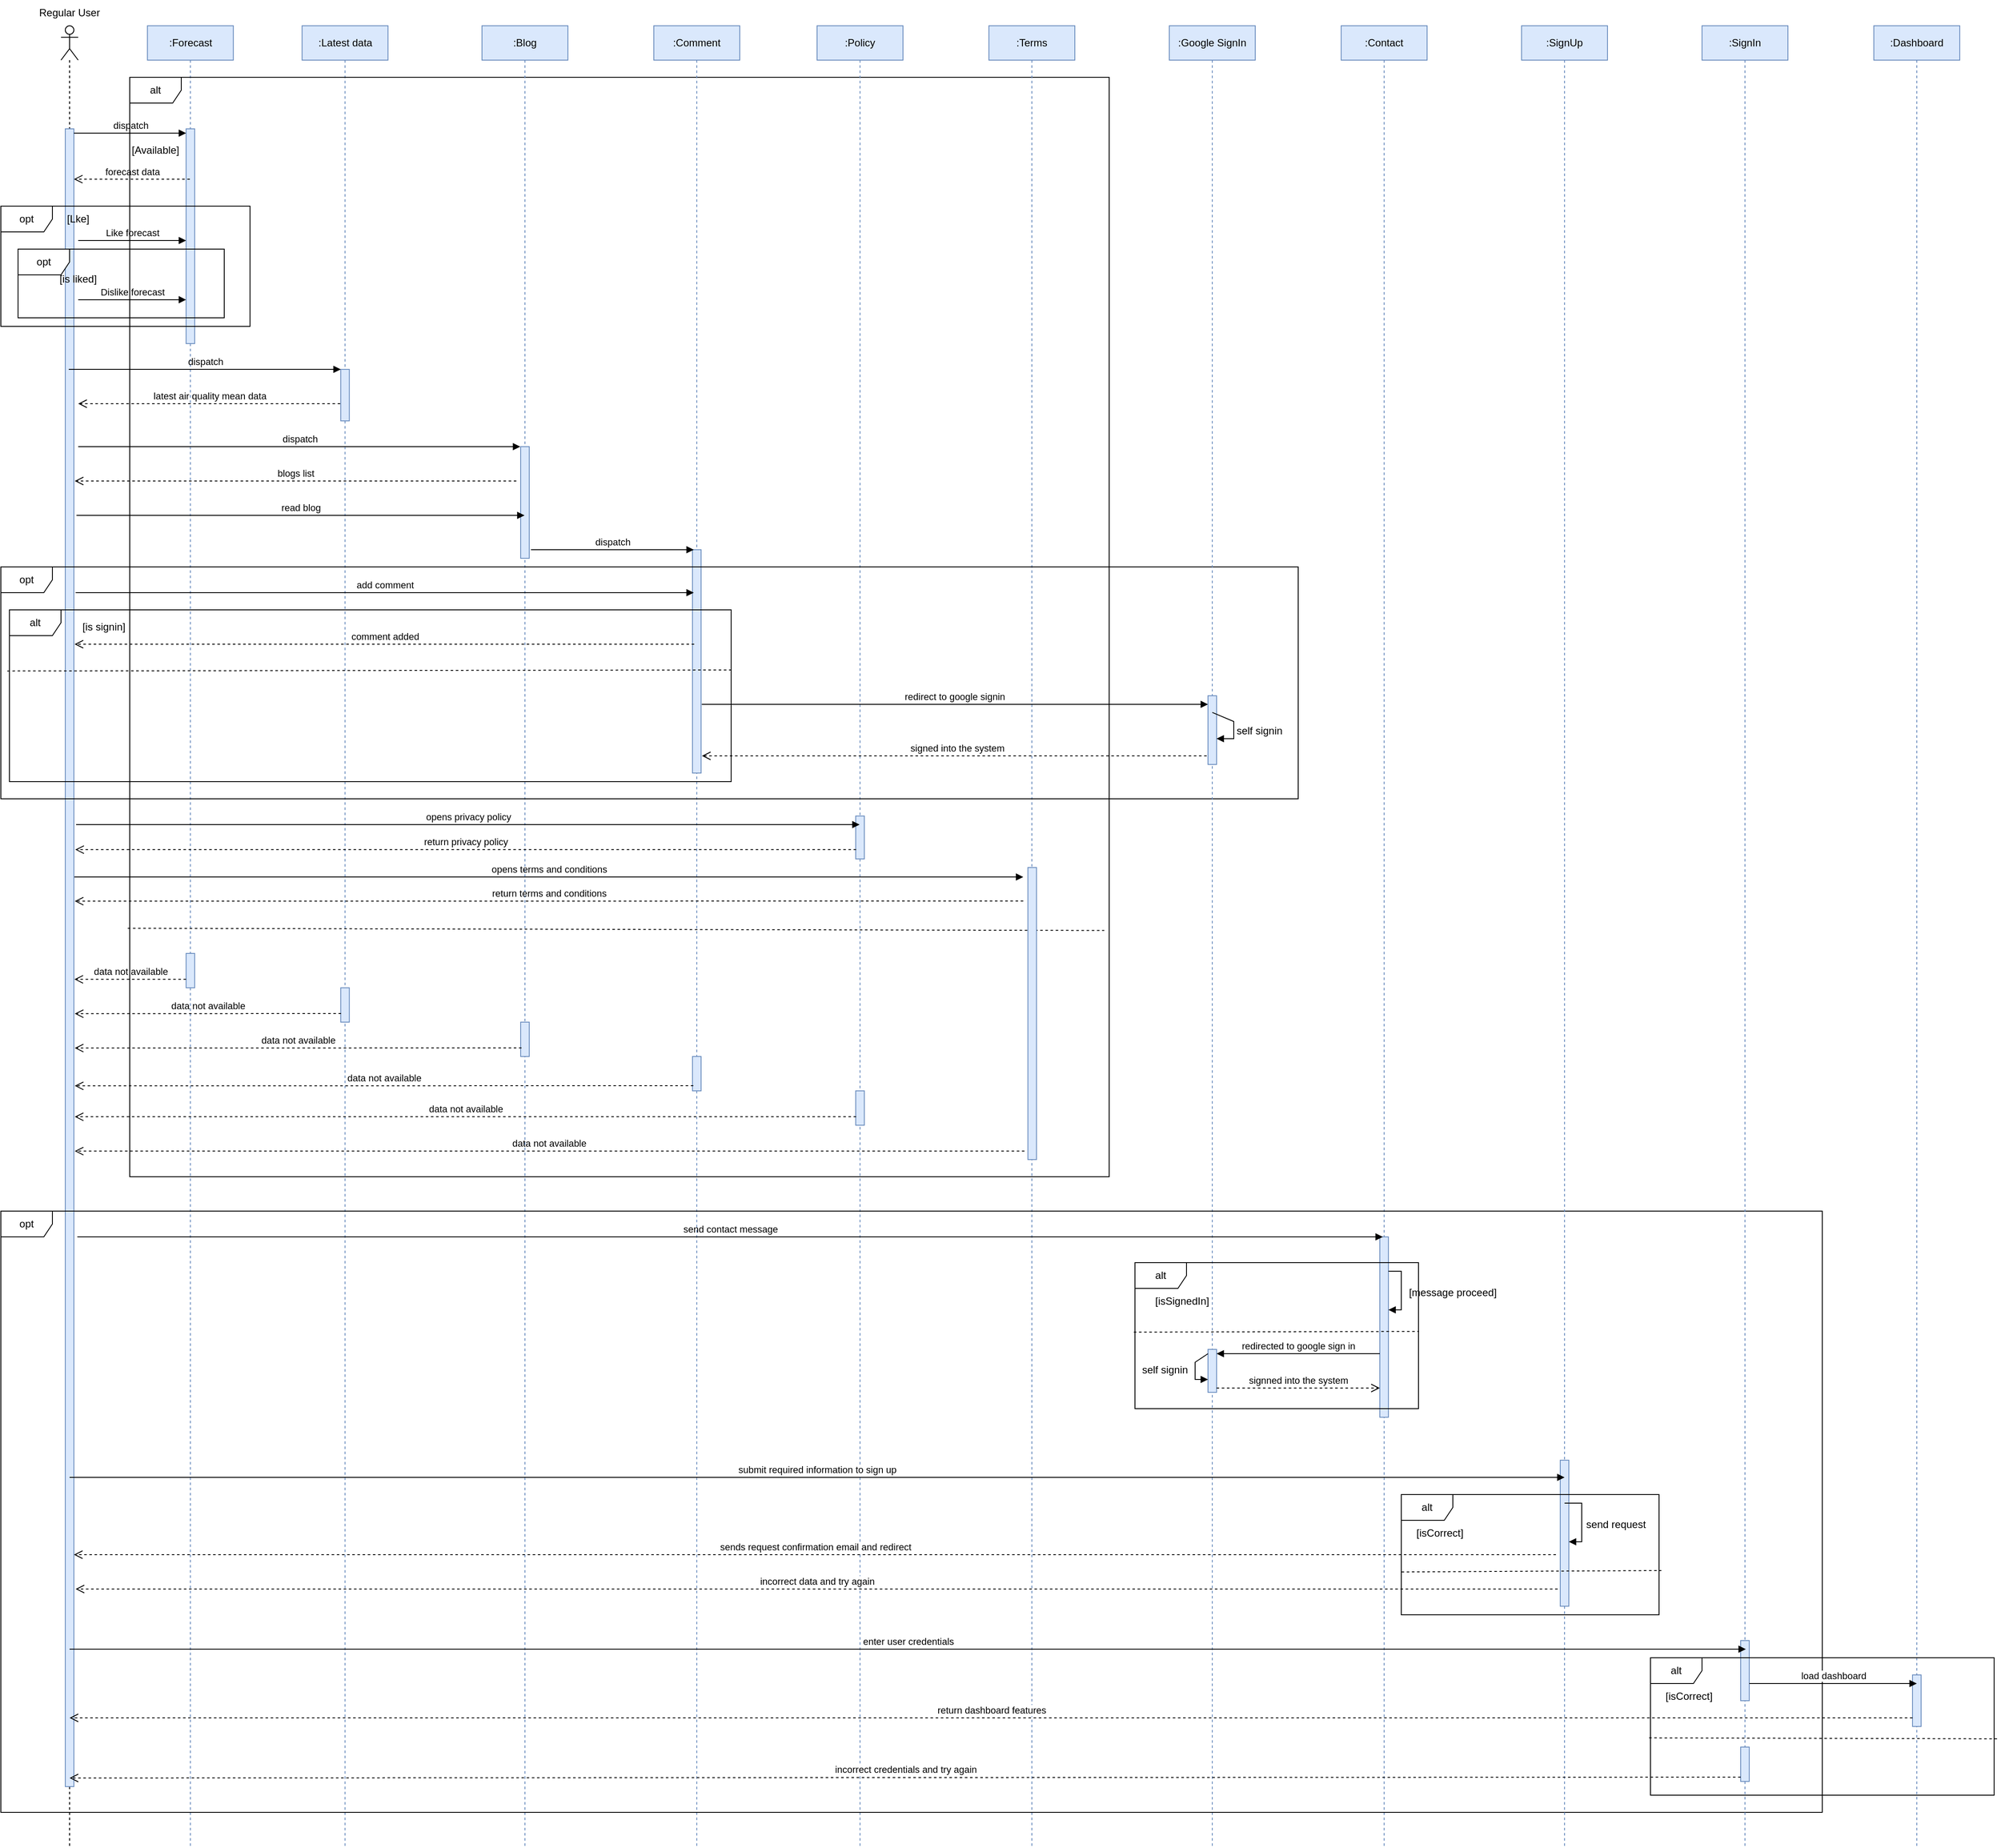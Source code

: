 <mxfile version="24.2.5" type="github">
  <diagram name="Page-1" id="2YBvvXClWsGukQMizWep">
    <mxGraphModel dx="2838" dy="1050" grid="1" gridSize="10" guides="1" tooltips="1" connect="1" arrows="1" fold="1" page="1" pageScale="1" pageWidth="850" pageHeight="1100" math="0" shadow="0">
      <root>
        <mxCell id="0" />
        <mxCell id="1" parent="0" />
        <mxCell id="aM9ryv3xv72pqoxQDRHE-1" value=":Forecast" style="shape=umlLifeline;perimeter=lifelinePerimeter;whiteSpace=wrap;html=1;container=0;dropTarget=0;collapsible=0;recursiveResize=0;outlineConnect=0;portConstraint=eastwest;newEdgeStyle={&quot;edgeStyle&quot;:&quot;elbowEdgeStyle&quot;,&quot;elbow&quot;:&quot;vertical&quot;,&quot;curved&quot;:0,&quot;rounded&quot;:0};labelBackgroundColor=none;fillColor=#dae8fc;strokeColor=#6c8ebf;" parent="1" vertex="1">
          <mxGeometry x="-629.4" y="80" width="100" height="2120" as="geometry" />
        </mxCell>
        <mxCell id="aM9ryv3xv72pqoxQDRHE-2" value="" style="html=1;points=[];perimeter=orthogonalPerimeter;outlineConnect=0;targetShapes=umlLifeline;portConstraint=eastwest;newEdgeStyle={&quot;edgeStyle&quot;:&quot;elbowEdgeStyle&quot;,&quot;elbow&quot;:&quot;vertical&quot;,&quot;curved&quot;:0,&quot;rounded&quot;:0};labelBackgroundColor=none;fillColor=#dae8fc;strokeColor=#6c8ebf;" parent="aM9ryv3xv72pqoxQDRHE-1" vertex="1">
          <mxGeometry x="45" y="120" width="10" height="250" as="geometry" />
        </mxCell>
        <mxCell id="aM9ryv3xv72pqoxQDRHE-5" value=":Latest data" style="shape=umlLifeline;perimeter=lifelinePerimeter;whiteSpace=wrap;html=1;container=0;dropTarget=0;collapsible=0;recursiveResize=0;outlineConnect=0;portConstraint=eastwest;newEdgeStyle={&quot;edgeStyle&quot;:&quot;elbowEdgeStyle&quot;,&quot;elbow&quot;:&quot;vertical&quot;,&quot;curved&quot;:0,&quot;rounded&quot;:0};labelBackgroundColor=none;fillColor=#dae8fc;strokeColor=#6c8ebf;" parent="1" vertex="1">
          <mxGeometry x="-449.4" y="80" width="100" height="2120" as="geometry" />
        </mxCell>
        <mxCell id="aM9ryv3xv72pqoxQDRHE-6" value="" style="html=1;points=[];perimeter=orthogonalPerimeter;outlineConnect=0;targetShapes=umlLifeline;portConstraint=eastwest;newEdgeStyle={&quot;edgeStyle&quot;:&quot;elbowEdgeStyle&quot;,&quot;elbow&quot;:&quot;vertical&quot;,&quot;curved&quot;:0,&quot;rounded&quot;:0};labelBackgroundColor=none;fillColor=#dae8fc;strokeColor=#6c8ebf;" parent="aM9ryv3xv72pqoxQDRHE-5" vertex="1">
          <mxGeometry x="45" y="400" width="10" height="60" as="geometry" />
        </mxCell>
        <mxCell id="NyAKEFEswRq_oMujqvDt-2" value="" style="shape=umlLifeline;perimeter=lifelinePerimeter;whiteSpace=wrap;html=1;container=1;dropTarget=0;collapsible=0;recursiveResize=0;outlineConnect=0;portConstraint=eastwest;newEdgeStyle={&quot;curved&quot;:0,&quot;rounded&quot;:0};participant=umlActor;labelBackgroundColor=none;" parent="1" vertex="1">
          <mxGeometry x="-730" y="80" width="20" height="2120" as="geometry" />
        </mxCell>
        <mxCell id="NyAKEFEswRq_oMujqvDt-3" value="" style="html=1;points=[[0,0,0,0,5],[0,1,0,0,-5],[1,0,0,0,5],[1,1,0,0,-5]];perimeter=orthogonalPerimeter;outlineConnect=0;targetShapes=umlLifeline;portConstraint=eastwest;newEdgeStyle={&quot;curved&quot;:0,&quot;rounded&quot;:0};labelBackgroundColor=none;fillColor=#dae8fc;strokeColor=#6c8ebf;" parent="NyAKEFEswRq_oMujqvDt-2" vertex="1">
          <mxGeometry x="5" y="120" width="10" height="1930" as="geometry" />
        </mxCell>
        <mxCell id="NyAKEFEswRq_oMujqvDt-4" value="dispatch" style="html=1;verticalAlign=bottom;endArrow=block;curved=0;rounded=0;exitX=1;exitY=0;exitDx=0;exitDy=5;exitPerimeter=0;labelBackgroundColor=none;fontColor=default;" parent="1" source="NyAKEFEswRq_oMujqvDt-3" target="aM9ryv3xv72pqoxQDRHE-2" edge="1">
          <mxGeometry width="80" relative="1" as="geometry">
            <mxPoint x="-640" y="220" as="sourcePoint" />
            <mxPoint x="-560" y="220" as="targetPoint" />
          </mxGeometry>
        </mxCell>
        <mxCell id="NyAKEFEswRq_oMujqvDt-5" value="alt" style="shape=umlFrame;whiteSpace=wrap;html=1;pointerEvents=0;labelBackgroundColor=none;" parent="1" vertex="1">
          <mxGeometry x="-650" y="140" width="1140" height="1280" as="geometry" />
        </mxCell>
        <mxCell id="NyAKEFEswRq_oMujqvDt-6" value="" style="endArrow=none;dashed=1;html=1;rounded=0;exitX=-0.002;exitY=0.774;exitDx=0;exitDy=0;exitPerimeter=0;entryX=0.995;entryY=0.776;entryDx=0;entryDy=0;entryPerimeter=0;labelBackgroundColor=none;fontColor=default;" parent="1" source="NyAKEFEswRq_oMujqvDt-5" target="NyAKEFEswRq_oMujqvDt-5" edge="1">
          <mxGeometry width="50" height="50" relative="1" as="geometry">
            <mxPoint x="-489.4" y="280" as="sourcePoint" />
            <mxPoint x="-329.4" y="241" as="targetPoint" />
          </mxGeometry>
        </mxCell>
        <mxCell id="NyAKEFEswRq_oMujqvDt-8" value="[Available]" style="text;html=1;align=center;verticalAlign=middle;whiteSpace=wrap;rounded=0;labelBackgroundColor=none;" parent="1" vertex="1">
          <mxGeometry x="-650" y="210" width="60" height="30" as="geometry" />
        </mxCell>
        <mxCell id="NyAKEFEswRq_oMujqvDt-9" value="forecast data" style="html=1;verticalAlign=bottom;endArrow=open;dashed=1;endSize=8;curved=0;rounded=0;exitX=0.44;exitY=0.13;exitDx=0;exitDy=0;exitPerimeter=0;labelBackgroundColor=none;fontColor=default;" parent="1" edge="1">
          <mxGeometry relative="1" as="geometry">
            <mxPoint x="-580" y="258.6" as="sourcePoint" />
            <mxPoint x="-715" y="258.6" as="targetPoint" />
          </mxGeometry>
        </mxCell>
        <mxCell id="NyAKEFEswRq_oMujqvDt-10" value="opt" style="shape=umlFrame;whiteSpace=wrap;html=1;pointerEvents=0;labelBackgroundColor=none;" parent="1" vertex="1">
          <mxGeometry x="-800" y="290" width="290" height="140" as="geometry" />
        </mxCell>
        <mxCell id="NyAKEFEswRq_oMujqvDt-11" value="[Lke]" style="text;html=1;align=center;verticalAlign=middle;whiteSpace=wrap;rounded=0;labelBackgroundColor=none;" parent="1" vertex="1">
          <mxGeometry x="-740" y="290" width="60" height="30" as="geometry" />
        </mxCell>
        <mxCell id="NyAKEFEswRq_oMujqvDt-12" value="Like forecast" style="html=1;verticalAlign=bottom;endArrow=block;curved=0;rounded=0;labelBackgroundColor=none;fontColor=default;" parent="1" target="aM9ryv3xv72pqoxQDRHE-2" edge="1">
          <mxGeometry width="80" relative="1" as="geometry">
            <mxPoint x="-710" y="330" as="sourcePoint" />
            <mxPoint x="-620" y="330" as="targetPoint" />
          </mxGeometry>
        </mxCell>
        <mxCell id="NyAKEFEswRq_oMujqvDt-13" value="opt" style="shape=umlFrame;whiteSpace=wrap;html=1;pointerEvents=0;labelBackgroundColor=none;" parent="1" vertex="1">
          <mxGeometry x="-780" y="340" width="240" height="80" as="geometry" />
        </mxCell>
        <mxCell id="NyAKEFEswRq_oMujqvDt-14" value="[is liked]" style="text;html=1;align=center;verticalAlign=middle;whiteSpace=wrap;rounded=0;labelBackgroundColor=none;" parent="1" vertex="1">
          <mxGeometry x="-740" y="360" width="60" height="30" as="geometry" />
        </mxCell>
        <mxCell id="NyAKEFEswRq_oMujqvDt-16" value="Dislike forecast" style="html=1;verticalAlign=bottom;endArrow=block;curved=0;rounded=0;exitX=1.5;exitY=0.263;exitDx=0;exitDy=0;exitPerimeter=0;labelBackgroundColor=none;fontColor=default;" parent="1" edge="1">
          <mxGeometry width="80" relative="1" as="geometry">
            <mxPoint x="-710" y="398.98" as="sourcePoint" />
            <mxPoint x="-584.4" y="398.98" as="targetPoint" />
          </mxGeometry>
        </mxCell>
        <mxCell id="NyAKEFEswRq_oMujqvDt-19" value="dispatch" style="html=1;verticalAlign=bottom;endArrow=block;curved=0;rounded=0;labelBackgroundColor=none;fontColor=default;" parent="1" target="aM9ryv3xv72pqoxQDRHE-6" edge="1">
          <mxGeometry width="80" relative="1" as="geometry">
            <mxPoint x="-720.929" y="480" as="sourcePoint" />
            <mxPoint x="-480" y="490" as="targetPoint" />
          </mxGeometry>
        </mxCell>
        <mxCell id="NyAKEFEswRq_oMujqvDt-20" value="latest air quality mean data" style="html=1;verticalAlign=bottom;endArrow=open;dashed=1;endSize=8;curved=0;rounded=0;exitX=0.44;exitY=0.13;exitDx=0;exitDy=0;exitPerimeter=0;labelBackgroundColor=none;fontColor=default;" parent="1" edge="1">
          <mxGeometry relative="1" as="geometry">
            <mxPoint x="-405" y="520" as="sourcePoint" />
            <mxPoint x="-710" y="520" as="targetPoint" />
          </mxGeometry>
        </mxCell>
        <mxCell id="NyAKEFEswRq_oMujqvDt-23" value="Regular User" style="text;html=1;align=center;verticalAlign=middle;whiteSpace=wrap;rounded=0;labelBackgroundColor=none;" parent="1" vertex="1">
          <mxGeometry x="-765" y="50" width="90" height="30" as="geometry" />
        </mxCell>
        <mxCell id="QKxE8motctn2GPY-MR2c-1" value=":Blog" style="shape=umlLifeline;perimeter=lifelinePerimeter;whiteSpace=wrap;html=1;container=1;dropTarget=0;collapsible=0;recursiveResize=0;outlineConnect=0;portConstraint=eastwest;newEdgeStyle={&quot;curved&quot;:0,&quot;rounded&quot;:0};labelBackgroundColor=none;fillColor=#dae8fc;strokeColor=#6c8ebf;" vertex="1" parent="1">
          <mxGeometry x="-240" y="80" width="100" height="2120" as="geometry" />
        </mxCell>
        <mxCell id="QKxE8motctn2GPY-MR2c-5" value="" style="html=1;points=[[0,0,0,0,5],[0,1,0,0,-5],[1,0,0,0,5],[1,1,0,0,-5]];perimeter=orthogonalPerimeter;outlineConnect=0;targetShapes=umlLifeline;portConstraint=eastwest;newEdgeStyle={&quot;curved&quot;:0,&quot;rounded&quot;:0};labelBackgroundColor=none;fillColor=#dae8fc;strokeColor=#6c8ebf;" vertex="1" parent="QKxE8motctn2GPY-MR2c-1">
          <mxGeometry x="45" y="490" width="10" height="130" as="geometry" />
        </mxCell>
        <mxCell id="QKxE8motctn2GPY-MR2c-34" value="" style="html=1;points=[[0,0,0,0,5],[0,1,0,0,-5],[1,0,0,0,5],[1,1,0,0,-5]];perimeter=orthogonalPerimeter;outlineConnect=0;targetShapes=umlLifeline;portConstraint=eastwest;newEdgeStyle={&quot;curved&quot;:0,&quot;rounded&quot;:0};labelBackgroundColor=none;fillColor=#dae8fc;strokeColor=#6c8ebf;" vertex="1" parent="QKxE8motctn2GPY-MR2c-1">
          <mxGeometry x="45" y="1160" width="10" height="40" as="geometry" />
        </mxCell>
        <mxCell id="QKxE8motctn2GPY-MR2c-2" value=":Comment" style="shape=umlLifeline;perimeter=lifelinePerimeter;whiteSpace=wrap;html=1;container=1;dropTarget=0;collapsible=0;recursiveResize=0;outlineConnect=0;portConstraint=eastwest;newEdgeStyle={&quot;curved&quot;:0,&quot;rounded&quot;:0};labelBackgroundColor=none;fillColor=#dae8fc;strokeColor=#6c8ebf;" vertex="1" parent="1">
          <mxGeometry x="-40" y="80" width="100" height="2120" as="geometry" />
        </mxCell>
        <mxCell id="QKxE8motctn2GPY-MR2c-11" value="" style="html=1;points=[[0,0,0,0,5],[0,1,0,0,-5],[1,0,0,0,5],[1,1,0,0,-5]];perimeter=orthogonalPerimeter;outlineConnect=0;targetShapes=umlLifeline;portConstraint=eastwest;newEdgeStyle={&quot;curved&quot;:0,&quot;rounded&quot;:0};labelBackgroundColor=none;fillColor=#dae8fc;strokeColor=#6c8ebf;" vertex="1" parent="QKxE8motctn2GPY-MR2c-2">
          <mxGeometry x="45" y="610" width="10" height="260" as="geometry" />
        </mxCell>
        <mxCell id="QKxE8motctn2GPY-MR2c-35" value="" style="html=1;points=[[0,0,0,0,5],[0,1,0,0,-5],[1,0,0,0,5],[1,1,0,0,-5]];perimeter=orthogonalPerimeter;outlineConnect=0;targetShapes=umlLifeline;portConstraint=eastwest;newEdgeStyle={&quot;curved&quot;:0,&quot;rounded&quot;:0};labelBackgroundColor=none;fillColor=#dae8fc;strokeColor=#6c8ebf;" vertex="1" parent="QKxE8motctn2GPY-MR2c-2">
          <mxGeometry x="45" y="1200" width="10" height="40" as="geometry" />
        </mxCell>
        <mxCell id="QKxE8motctn2GPY-MR2c-3" value=":Policy" style="shape=umlLifeline;perimeter=lifelinePerimeter;whiteSpace=wrap;html=1;container=1;dropTarget=0;collapsible=0;recursiveResize=0;outlineConnect=0;portConstraint=eastwest;newEdgeStyle={&quot;curved&quot;:0,&quot;rounded&quot;:0};labelBackgroundColor=none;fillColor=#dae8fc;strokeColor=#6c8ebf;" vertex="1" parent="1">
          <mxGeometry x="150" y="80" width="100" height="2120" as="geometry" />
        </mxCell>
        <mxCell id="QKxE8motctn2GPY-MR2c-26" value="" style="html=1;points=[[0,0,0,0,5],[0,1,0,0,-5],[1,0,0,0,5],[1,1,0,0,-5]];perimeter=orthogonalPerimeter;outlineConnect=0;targetShapes=umlLifeline;portConstraint=eastwest;newEdgeStyle={&quot;curved&quot;:0,&quot;rounded&quot;:0};labelBackgroundColor=none;fillColor=#dae8fc;strokeColor=#6c8ebf;" vertex="1" parent="QKxE8motctn2GPY-MR2c-3">
          <mxGeometry x="45" y="920" width="10" height="50" as="geometry" />
        </mxCell>
        <mxCell id="QKxE8motctn2GPY-MR2c-36" value="" style="html=1;points=[[0,0,0,0,5],[0,1,0,0,-5],[1,0,0,0,5],[1,1,0,0,-5]];perimeter=orthogonalPerimeter;outlineConnect=0;targetShapes=umlLifeline;portConstraint=eastwest;newEdgeStyle={&quot;curved&quot;:0,&quot;rounded&quot;:0};labelBackgroundColor=none;fillColor=#dae8fc;strokeColor=#6c8ebf;" vertex="1" parent="QKxE8motctn2GPY-MR2c-3">
          <mxGeometry x="45" y="1240" width="10" height="40" as="geometry" />
        </mxCell>
        <mxCell id="QKxE8motctn2GPY-MR2c-4" value="dispatch" style="html=1;verticalAlign=bottom;endArrow=block;curved=0;rounded=0;labelBackgroundColor=none;fontColor=default;" edge="1" parent="1">
          <mxGeometry width="80" relative="1" as="geometry">
            <mxPoint x="-710" y="570" as="sourcePoint" />
            <mxPoint x="-195.5" y="570" as="targetPoint" />
          </mxGeometry>
        </mxCell>
        <mxCell id="QKxE8motctn2GPY-MR2c-6" value="blogs list" style="html=1;verticalAlign=bottom;endArrow=open;dashed=1;endSize=8;curved=0;rounded=0;labelBackgroundColor=none;fontColor=default;" edge="1" parent="1">
          <mxGeometry relative="1" as="geometry">
            <mxPoint x="-200" y="610" as="sourcePoint" />
            <mxPoint x="-714" y="610" as="targetPoint" />
          </mxGeometry>
        </mxCell>
        <mxCell id="QKxE8motctn2GPY-MR2c-7" value="read blog" style="html=1;verticalAlign=bottom;endArrow=block;curved=0;rounded=0;labelBackgroundColor=none;fontColor=default;" edge="1" parent="1" target="QKxE8motctn2GPY-MR2c-1">
          <mxGeometry width="80" relative="1" as="geometry">
            <mxPoint x="-712" y="650" as="sourcePoint" />
            <mxPoint x="-452" y="650" as="targetPoint" />
          </mxGeometry>
        </mxCell>
        <mxCell id="QKxE8motctn2GPY-MR2c-8" value=":Terms" style="shape=umlLifeline;perimeter=lifelinePerimeter;whiteSpace=wrap;html=1;container=1;dropTarget=0;collapsible=0;recursiveResize=0;outlineConnect=0;portConstraint=eastwest;newEdgeStyle={&quot;curved&quot;:0,&quot;rounded&quot;:0};labelBackgroundColor=none;fillColor=#dae8fc;strokeColor=#6c8ebf;" vertex="1" parent="1">
          <mxGeometry x="350" y="80" width="100" height="2120" as="geometry" />
        </mxCell>
        <mxCell id="QKxE8motctn2GPY-MR2c-29" value="" style="html=1;points=[[0,0,0,0,5],[0,1,0,0,-5],[1,0,0,0,5],[1,1,0,0,-5]];perimeter=orthogonalPerimeter;outlineConnect=0;targetShapes=umlLifeline;portConstraint=eastwest;newEdgeStyle={&quot;curved&quot;:0,&quot;rounded&quot;:0};labelBackgroundColor=none;fillColor=#dae8fc;strokeColor=#6c8ebf;" vertex="1" parent="QKxE8motctn2GPY-MR2c-8">
          <mxGeometry x="45.4" y="980" width="10" height="340" as="geometry" />
        </mxCell>
        <mxCell id="QKxE8motctn2GPY-MR2c-30" value="opens terms and conditions" style="html=1;verticalAlign=bottom;endArrow=block;curved=0;rounded=0;labelBackgroundColor=none;fontColor=default;" edge="1" parent="QKxE8motctn2GPY-MR2c-8">
          <mxGeometry width="80" relative="1" as="geometry">
            <mxPoint x="-1064.452" y="991" as="sourcePoint" />
            <mxPoint x="40" y="991" as="targetPoint" />
          </mxGeometry>
        </mxCell>
        <mxCell id="QKxE8motctn2GPY-MR2c-31" value="return terms and conditions" style="html=1;verticalAlign=bottom;endArrow=open;dashed=1;endSize=8;curved=0;rounded=0;labelBackgroundColor=none;fontColor=default;" edge="1" parent="QKxE8motctn2GPY-MR2c-8">
          <mxGeometry x="0.001" relative="1" as="geometry">
            <mxPoint x="40" y="1019" as="sourcePoint" />
            <mxPoint x="-1064" y="1019.17" as="targetPoint" />
            <mxPoint as="offset" />
          </mxGeometry>
        </mxCell>
        <mxCell id="QKxE8motctn2GPY-MR2c-9" value="opt" style="shape=umlFrame;whiteSpace=wrap;html=1;pointerEvents=0;labelBackgroundColor=none;" vertex="1" parent="1">
          <mxGeometry x="-800" y="710" width="1510" height="270" as="geometry" />
        </mxCell>
        <mxCell id="QKxE8motctn2GPY-MR2c-10" value="dispatch" style="html=1;verticalAlign=bottom;endArrow=block;curved=0;rounded=0;labelBackgroundColor=none;fontColor=default;" edge="1" parent="1">
          <mxGeometry width="80" relative="1" as="geometry">
            <mxPoint x="-183" y="690" as="sourcePoint" />
            <mxPoint x="6.5" y="690" as="targetPoint" />
          </mxGeometry>
        </mxCell>
        <mxCell id="QKxE8motctn2GPY-MR2c-12" value="add comment" style="html=1;verticalAlign=bottom;endArrow=block;curved=0;rounded=0;labelBackgroundColor=none;fontColor=default;" edge="1" parent="1">
          <mxGeometry width="80" relative="1" as="geometry">
            <mxPoint x="-713" y="740" as="sourcePoint" />
            <mxPoint x="6.5" y="740" as="targetPoint" />
          </mxGeometry>
        </mxCell>
        <mxCell id="QKxE8motctn2GPY-MR2c-13" value="alt" style="shape=umlFrame;whiteSpace=wrap;html=1;pointerEvents=0;labelBackgroundColor=none;" vertex="1" parent="1">
          <mxGeometry x="-790" y="760" width="840" height="200" as="geometry" />
        </mxCell>
        <mxCell id="QKxE8motctn2GPY-MR2c-14" value="[is signin]" style="text;html=1;align=center;verticalAlign=middle;whiteSpace=wrap;rounded=0;labelBackgroundColor=none;" vertex="1" parent="1">
          <mxGeometry x="-710" y="770" width="60" height="20" as="geometry" />
        </mxCell>
        <mxCell id="QKxE8motctn2GPY-MR2c-15" value="comment added" style="html=1;verticalAlign=bottom;endArrow=open;dashed=1;endSize=8;curved=0;rounded=0;labelBackgroundColor=none;fontColor=default;" edge="1" parent="1">
          <mxGeometry relative="1" as="geometry">
            <mxPoint x="7" y="800" as="sourcePoint" />
            <mxPoint x="-714.167" y="800" as="targetPoint" />
          </mxGeometry>
        </mxCell>
        <mxCell id="QKxE8motctn2GPY-MR2c-16" value="" style="endArrow=none;dashed=1;html=1;rounded=0;entryX=1;entryY=0.35;entryDx=0;entryDy=0;entryPerimeter=0;exitX=-0.003;exitY=0.356;exitDx=0;exitDy=0;exitPerimeter=0;labelBackgroundColor=none;fontColor=default;" edge="1" parent="1" source="QKxE8motctn2GPY-MR2c-13" target="QKxE8motctn2GPY-MR2c-13">
          <mxGeometry width="50" height="50" relative="1" as="geometry">
            <mxPoint x="-140" y="750" as="sourcePoint" />
            <mxPoint x="-90" y="700" as="targetPoint" />
          </mxGeometry>
        </mxCell>
        <mxCell id="QKxE8motctn2GPY-MR2c-18" value="redirect to google signin" style="html=1;verticalAlign=bottom;endArrow=block;curved=0;rounded=0;labelBackgroundColor=none;fontColor=default;" edge="1" parent="1" target="QKxE8motctn2GPY-MR2c-23">
          <mxGeometry width="80" relative="1" as="geometry">
            <mxPoint x="15.833" y="870" as="sourcePoint" />
            <mxPoint x="157" y="870" as="targetPoint" />
          </mxGeometry>
        </mxCell>
        <mxCell id="QKxE8motctn2GPY-MR2c-20" value="self signin" style="text;html=1;align=center;verticalAlign=middle;whiteSpace=wrap;rounded=0;labelBackgroundColor=none;" vertex="1" parent="1">
          <mxGeometry x="620" y="886" width="90" height="30" as="geometry" />
        </mxCell>
        <mxCell id="QKxE8motctn2GPY-MR2c-21" value="signed into the system" style="html=1;verticalAlign=bottom;endArrow=open;dashed=1;endSize=8;curved=0;rounded=0;labelBackgroundColor=none;fontColor=default;" edge="1" parent="1" source="QKxE8motctn2GPY-MR2c-22">
          <mxGeometry relative="1" as="geometry">
            <mxPoint x="191" y="930" as="sourcePoint" />
            <mxPoint x="16" y="930.0" as="targetPoint" />
          </mxGeometry>
        </mxCell>
        <mxCell id="QKxE8motctn2GPY-MR2c-22" value=":Google SignIn" style="shape=umlLifeline;perimeter=lifelinePerimeter;whiteSpace=wrap;html=1;container=1;dropTarget=0;collapsible=0;recursiveResize=0;outlineConnect=0;portConstraint=eastwest;newEdgeStyle={&quot;curved&quot;:0,&quot;rounded&quot;:0};labelBackgroundColor=none;fillColor=#dae8fc;strokeColor=#6c8ebf;" vertex="1" parent="1">
          <mxGeometry x="560" y="80" width="100" height="2120" as="geometry" />
        </mxCell>
        <mxCell id="QKxE8motctn2GPY-MR2c-23" value="" style="html=1;points=[[0,0,0,0,5],[0,1,0,0,-5],[1,0,0,0,5],[1,1,0,0,-5]];perimeter=orthogonalPerimeter;outlineConnect=0;targetShapes=umlLifeline;portConstraint=eastwest;newEdgeStyle={&quot;curved&quot;:0,&quot;rounded&quot;:0};labelBackgroundColor=none;fillColor=#dae8fc;strokeColor=#6c8ebf;" vertex="1" parent="QKxE8motctn2GPY-MR2c-22">
          <mxGeometry x="45" y="780" width="10" height="80" as="geometry" />
        </mxCell>
        <mxCell id="QKxE8motctn2GPY-MR2c-24" value="" style="html=1;verticalAlign=bottom;endArrow=block;curved=0;rounded=0;exitX=0.5;exitY=0.243;exitDx=0;exitDy=0;exitPerimeter=0;labelBackgroundColor=none;fontColor=default;" edge="1" parent="QKxE8motctn2GPY-MR2c-22" source="QKxE8motctn2GPY-MR2c-23" target="QKxE8motctn2GPY-MR2c-23">
          <mxGeometry width="80" relative="1" as="geometry">
            <mxPoint x="60" y="799.41" as="sourcePoint" />
            <mxPoint x="140" y="799.41" as="targetPoint" />
          </mxGeometry>
        </mxCell>
        <mxCell id="QKxE8motctn2GPY-MR2c-54" value="" style="html=1;points=[[0,0,0,0,5],[0,1,0,0,-5],[1,0,0,0,5],[1,1,0,0,-5]];perimeter=orthogonalPerimeter;outlineConnect=0;targetShapes=umlLifeline;portConstraint=eastwest;newEdgeStyle={&quot;curved&quot;:0,&quot;rounded&quot;:0};labelBackgroundColor=none;fillColor=#dae8fc;strokeColor=#6c8ebf;" vertex="1" parent="QKxE8motctn2GPY-MR2c-22">
          <mxGeometry x="45" y="1541" width="10" height="50" as="geometry" />
        </mxCell>
        <mxCell id="QKxE8motctn2GPY-MR2c-56" value="" style="html=1;verticalAlign=bottom;endArrow=block;curved=0;rounded=0;exitX=0;exitY=0;exitDx=0;exitDy=5;exitPerimeter=0;labelBackgroundColor=none;fontColor=default;" edge="1" parent="QKxE8motctn2GPY-MR2c-22" source="QKxE8motctn2GPY-MR2c-54" target="QKxE8motctn2GPY-MR2c-54">
          <mxGeometry width="80" relative="1" as="geometry">
            <mxPoint x="-30" y="1590" as="sourcePoint" />
            <mxPoint x="50" y="1590" as="targetPoint" />
            <Array as="points">
              <mxPoint x="30" y="1576" />
            </Array>
          </mxGeometry>
        </mxCell>
        <mxCell id="QKxE8motctn2GPY-MR2c-25" value=":Contact" style="shape=umlLifeline;perimeter=lifelinePerimeter;whiteSpace=wrap;html=1;container=1;dropTarget=0;collapsible=0;recursiveResize=0;outlineConnect=0;portConstraint=eastwest;newEdgeStyle={&quot;curved&quot;:0,&quot;rounded&quot;:0};labelBackgroundColor=none;fillColor=#dae8fc;strokeColor=#6c8ebf;" vertex="1" parent="1">
          <mxGeometry x="760" y="80" width="100" height="2120" as="geometry" />
        </mxCell>
        <mxCell id="QKxE8motctn2GPY-MR2c-44" value="" style="html=1;points=[[0,0,0,0,5],[0,1,0,0,-5],[1,0,0,0,5],[1,1,0,0,-5]];perimeter=orthogonalPerimeter;outlineConnect=0;targetShapes=umlLifeline;portConstraint=eastwest;newEdgeStyle={&quot;curved&quot;:0,&quot;rounded&quot;:0};labelBackgroundColor=none;fillColor=#dae8fc;strokeColor=#6c8ebf;" vertex="1" parent="QKxE8motctn2GPY-MR2c-25">
          <mxGeometry x="45" y="1410" width="10" height="210" as="geometry" />
        </mxCell>
        <mxCell id="QKxE8motctn2GPY-MR2c-27" value="opens privacy policy" style="html=1;verticalAlign=bottom;endArrow=block;curved=0;rounded=0;labelBackgroundColor=none;fontColor=default;" edge="1" parent="1" target="QKxE8motctn2GPY-MR2c-3">
          <mxGeometry width="80" relative="1" as="geometry">
            <mxPoint x="-712.444" y="1010" as="sourcePoint" />
            <mxPoint x="181.5" y="1010" as="targetPoint" />
          </mxGeometry>
        </mxCell>
        <mxCell id="QKxE8motctn2GPY-MR2c-28" value="return privacy policy" style="html=1;verticalAlign=bottom;endArrow=open;dashed=1;endSize=8;curved=0;rounded=0;labelBackgroundColor=none;fontColor=default;" edge="1" parent="1">
          <mxGeometry relative="1" as="geometry">
            <mxPoint x="195.5" y="1039.17" as="sourcePoint" />
            <mxPoint x="-713.4" y="1039.17" as="targetPoint" />
          </mxGeometry>
        </mxCell>
        <mxCell id="QKxE8motctn2GPY-MR2c-32" value="" style="html=1;points=[[0,0,0,0,5],[0,1,0,0,-5],[1,0,0,0,5],[1,1,0,0,-5]];perimeter=orthogonalPerimeter;outlineConnect=0;targetShapes=umlLifeline;portConstraint=eastwest;newEdgeStyle={&quot;curved&quot;:0,&quot;rounded&quot;:0};labelBackgroundColor=none;fillColor=#dae8fc;strokeColor=#6c8ebf;" vertex="1" parent="1">
          <mxGeometry x="-584.4" y="1160" width="10" height="40" as="geometry" />
        </mxCell>
        <mxCell id="QKxE8motctn2GPY-MR2c-33" value="" style="html=1;points=[[0,0,0,0,5],[0,1,0,0,-5],[1,0,0,0,5],[1,1,0,0,-5]];perimeter=orthogonalPerimeter;outlineConnect=0;targetShapes=umlLifeline;portConstraint=eastwest;newEdgeStyle={&quot;curved&quot;:0,&quot;rounded&quot;:0};labelBackgroundColor=none;fillColor=#dae8fc;strokeColor=#6c8ebf;" vertex="1" parent="1">
          <mxGeometry x="-404.4" y="1200" width="10" height="40" as="geometry" />
        </mxCell>
        <mxCell id="QKxE8motctn2GPY-MR2c-37" value="data not available" style="html=1;verticalAlign=bottom;endArrow=open;dashed=1;endSize=8;curved=0;rounded=0;labelBackgroundColor=none;fontColor=default;" edge="1" parent="1">
          <mxGeometry x="0.001" relative="1" as="geometry">
            <mxPoint x="391.4" y="1390.17" as="sourcePoint" />
            <mxPoint x="-714" y="1390.17" as="targetPoint" />
            <mxPoint as="offset" />
          </mxGeometry>
        </mxCell>
        <mxCell id="QKxE8motctn2GPY-MR2c-38" value="data not available" style="html=1;verticalAlign=bottom;endArrow=open;dashed=1;endSize=8;curved=0;rounded=0;labelBackgroundColor=none;fontColor=default;" edge="1" parent="1">
          <mxGeometry x="0.001" relative="1" as="geometry">
            <mxPoint x="195.5" y="1350.17" as="sourcePoint" />
            <mxPoint x="-714" y="1350.17" as="targetPoint" />
            <mxPoint as="offset" />
          </mxGeometry>
        </mxCell>
        <mxCell id="QKxE8motctn2GPY-MR2c-39" value="data not available" style="html=1;verticalAlign=bottom;endArrow=open;dashed=1;endSize=8;curved=0;rounded=0;labelBackgroundColor=none;fontColor=default;" edge="1" parent="1">
          <mxGeometry x="0.001" relative="1" as="geometry">
            <mxPoint x="6" y="1314" as="sourcePoint" />
            <mxPoint x="-714" y="1314.17" as="targetPoint" />
            <mxPoint as="offset" />
          </mxGeometry>
        </mxCell>
        <mxCell id="QKxE8motctn2GPY-MR2c-40" value="data not available" style="html=1;verticalAlign=bottom;endArrow=open;dashed=1;endSize=8;curved=0;rounded=0;labelBackgroundColor=none;fontColor=default;" edge="1" parent="1">
          <mxGeometry x="0.001" relative="1" as="geometry">
            <mxPoint x="-194" y="1270" as="sourcePoint" />
            <mxPoint x="-714" y="1270.17" as="targetPoint" />
            <mxPoint as="offset" />
          </mxGeometry>
        </mxCell>
        <mxCell id="QKxE8motctn2GPY-MR2c-41" value="data not available" style="html=1;verticalAlign=bottom;endArrow=open;dashed=1;endSize=8;curved=0;rounded=0;labelBackgroundColor=none;fontColor=default;" edge="1" parent="1">
          <mxGeometry x="0.001" relative="1" as="geometry">
            <mxPoint x="-404" y="1230" as="sourcePoint" />
            <mxPoint x="-714" y="1230.17" as="targetPoint" />
            <mxPoint as="offset" />
          </mxGeometry>
        </mxCell>
        <mxCell id="QKxE8motctn2GPY-MR2c-42" value="data not available" style="html=1;verticalAlign=bottom;endArrow=open;dashed=1;endSize=8;curved=0;rounded=0;labelBackgroundColor=none;fontColor=default;" edge="1" parent="1" source="QKxE8motctn2GPY-MR2c-32">
          <mxGeometry x="0.001" relative="1" as="geometry">
            <mxPoint x="-590" y="1190" as="sourcePoint" />
            <mxPoint x="-714.4" y="1190.17" as="targetPoint" />
            <mxPoint as="offset" />
          </mxGeometry>
        </mxCell>
        <mxCell id="QKxE8motctn2GPY-MR2c-43" value="opt" style="shape=umlFrame;whiteSpace=wrap;html=1;pointerEvents=0;labelBackgroundColor=none;" vertex="1" parent="1">
          <mxGeometry x="-800" y="1460" width="2120" height="700" as="geometry" />
        </mxCell>
        <mxCell id="QKxE8motctn2GPY-MR2c-45" value="send contact message" style="html=1;verticalAlign=bottom;endArrow=block;curved=0;rounded=0;labelBackgroundColor=none;fontColor=default;" edge="1" parent="1">
          <mxGeometry width="80" relative="1" as="geometry">
            <mxPoint x="-711" y="1490" as="sourcePoint" />
            <mxPoint x="808.5" y="1490" as="targetPoint" />
          </mxGeometry>
        </mxCell>
        <mxCell id="QKxE8motctn2GPY-MR2c-46" value="alt" style="shape=umlFrame;whiteSpace=wrap;html=1;pointerEvents=0;labelBackgroundColor=none;" vertex="1" parent="1">
          <mxGeometry x="520" y="1520" width="330" height="170" as="geometry" />
        </mxCell>
        <mxCell id="QKxE8motctn2GPY-MR2c-47" value="[isSignedIn]" style="text;html=1;align=center;verticalAlign=middle;whiteSpace=wrap;rounded=0;labelBackgroundColor=none;" vertex="1" parent="1">
          <mxGeometry x="540" y="1550" width="70" height="30" as="geometry" />
        </mxCell>
        <mxCell id="QKxE8motctn2GPY-MR2c-48" value="" style="endArrow=none;dashed=1;html=1;rounded=0;entryX=1.002;entryY=0.471;entryDx=0;entryDy=0;entryPerimeter=0;exitX=-0.004;exitY=0.476;exitDx=0;exitDy=0;exitPerimeter=0;labelBackgroundColor=none;fontColor=default;" edge="1" parent="1" source="QKxE8motctn2GPY-MR2c-46" target="QKxE8motctn2GPY-MR2c-46">
          <mxGeometry width="50" height="50" relative="1" as="geometry">
            <mxPoint x="450" y="1580" as="sourcePoint" />
            <mxPoint x="500" y="1530" as="targetPoint" />
          </mxGeometry>
        </mxCell>
        <mxCell id="QKxE8motctn2GPY-MR2c-51" value="" style="html=1;verticalAlign=bottom;endArrow=block;curved=0;rounded=0;labelBackgroundColor=none;fontColor=default;" edge="1" parent="1" target="QKxE8motctn2GPY-MR2c-44">
          <mxGeometry width="80" relative="1" as="geometry">
            <mxPoint x="815" y="1530" as="sourcePoint" />
            <mxPoint x="890" y="1530" as="targetPoint" />
            <Array as="points">
              <mxPoint x="830" y="1530" />
              <mxPoint x="830" y="1575" />
            </Array>
          </mxGeometry>
        </mxCell>
        <mxCell id="QKxE8motctn2GPY-MR2c-52" value="[message proceed]" style="text;html=1;align=center;verticalAlign=middle;whiteSpace=wrap;rounded=0;labelBackgroundColor=none;" vertex="1" parent="1">
          <mxGeometry x="830" y="1540" width="120" height="30" as="geometry" />
        </mxCell>
        <mxCell id="QKxE8motctn2GPY-MR2c-53" value="redirected to google sign in" style="html=1;verticalAlign=bottom;endArrow=block;curved=0;rounded=0;labelBackgroundColor=none;fontColor=default;" edge="1" parent="1" target="QKxE8motctn2GPY-MR2c-54">
          <mxGeometry width="80" relative="1" as="geometry">
            <mxPoint x="805" y="1626" as="sourcePoint" />
            <mxPoint x="670" y="1621" as="targetPoint" />
          </mxGeometry>
        </mxCell>
        <mxCell id="QKxE8motctn2GPY-MR2c-55" value="signned into the system" style="html=1;verticalAlign=bottom;endArrow=open;dashed=1;endSize=8;curved=0;rounded=0;exitX=1;exitY=1;exitDx=0;exitDy=-5;exitPerimeter=0;labelBackgroundColor=none;fontColor=default;" edge="1" parent="1" source="QKxE8motctn2GPY-MR2c-54">
          <mxGeometry relative="1" as="geometry">
            <mxPoint x="720" y="1661" as="sourcePoint" />
            <mxPoint x="805" y="1666" as="targetPoint" />
          </mxGeometry>
        </mxCell>
        <mxCell id="QKxE8motctn2GPY-MR2c-57" value="self signin" style="text;html=1;align=center;verticalAlign=middle;whiteSpace=wrap;rounded=0;labelBackgroundColor=none;" vertex="1" parent="1">
          <mxGeometry x="510" y="1630" width="90" height="30" as="geometry" />
        </mxCell>
        <mxCell id="QKxE8motctn2GPY-MR2c-58" value=":SignUp" style="shape=umlLifeline;perimeter=lifelinePerimeter;whiteSpace=wrap;html=1;container=1;dropTarget=0;collapsible=0;recursiveResize=0;outlineConnect=0;portConstraint=eastwest;newEdgeStyle={&quot;curved&quot;:0,&quot;rounded&quot;:0};labelBackgroundColor=none;fillColor=#dae8fc;strokeColor=#6c8ebf;" vertex="1" parent="1">
          <mxGeometry x="970" y="80" width="100" height="2120" as="geometry" />
        </mxCell>
        <mxCell id="QKxE8motctn2GPY-MR2c-59" value="" style="html=1;points=[[0,0,0,0,5],[0,1,0,0,-5],[1,0,0,0,5],[1,1,0,0,-5]];perimeter=orthogonalPerimeter;outlineConnect=0;targetShapes=umlLifeline;portConstraint=eastwest;newEdgeStyle={&quot;curved&quot;:0,&quot;rounded&quot;:0};labelBackgroundColor=none;fillColor=#dae8fc;strokeColor=#6c8ebf;" vertex="1" parent="QKxE8motctn2GPY-MR2c-58">
          <mxGeometry x="45" y="1670" width="10" height="170" as="geometry" />
        </mxCell>
        <mxCell id="QKxE8motctn2GPY-MR2c-60" value=":SignIn" style="shape=umlLifeline;perimeter=lifelinePerimeter;whiteSpace=wrap;html=1;container=1;dropTarget=0;collapsible=0;recursiveResize=0;outlineConnect=0;portConstraint=eastwest;newEdgeStyle={&quot;curved&quot;:0,&quot;rounded&quot;:0};labelBackgroundColor=none;fillColor=#dae8fc;strokeColor=#6c8ebf;" vertex="1" parent="1">
          <mxGeometry x="1180" y="80" width="100" height="2120" as="geometry" />
        </mxCell>
        <mxCell id="QKxE8motctn2GPY-MR2c-61" value="" style="html=1;points=[[0,0,0,0,5],[0,1,0,0,-5],[1,0,0,0,5],[1,1,0,0,-5]];perimeter=orthogonalPerimeter;outlineConnect=0;targetShapes=umlLifeline;portConstraint=eastwest;newEdgeStyle={&quot;curved&quot;:0,&quot;rounded&quot;:0};labelBackgroundColor=none;fillColor=#dae8fc;strokeColor=#6c8ebf;" vertex="1" parent="QKxE8motctn2GPY-MR2c-60">
          <mxGeometry x="45" y="1880" width="10" height="70" as="geometry" />
        </mxCell>
        <mxCell id="QKxE8motctn2GPY-MR2c-62" value="submit required information to sign up" style="html=1;verticalAlign=bottom;endArrow=block;curved=0;rounded=0;" edge="1" parent="1" source="NyAKEFEswRq_oMujqvDt-2">
          <mxGeometry width="80" relative="1" as="geometry">
            <mxPoint x="940" y="1770" as="sourcePoint" />
            <mxPoint x="1020" y="1770" as="targetPoint" />
          </mxGeometry>
        </mxCell>
        <mxCell id="QKxE8motctn2GPY-MR2c-63" value="alt" style="shape=umlFrame;whiteSpace=wrap;html=1;pointerEvents=0;" vertex="1" parent="1">
          <mxGeometry x="830" y="1790" width="300" height="140" as="geometry" />
        </mxCell>
        <mxCell id="QKxE8motctn2GPY-MR2c-64" value="[isCorrect]" style="text;html=1;align=center;verticalAlign=middle;whiteSpace=wrap;rounded=0;labelBackgroundColor=none;" vertex="1" parent="1">
          <mxGeometry x="840" y="1820" width="70" height="30" as="geometry" />
        </mxCell>
        <mxCell id="QKxE8motctn2GPY-MR2c-65" value="" style="html=1;verticalAlign=bottom;endArrow=block;curved=0;rounded=0;" edge="1" parent="1" target="QKxE8motctn2GPY-MR2c-59">
          <mxGeometry width="80" relative="1" as="geometry">
            <mxPoint x="1020" y="1800" as="sourcePoint" />
            <mxPoint x="1100" y="1800" as="targetPoint" />
            <Array as="points">
              <mxPoint x="1040" y="1800" />
              <mxPoint x="1040" y="1845" />
            </Array>
          </mxGeometry>
        </mxCell>
        <mxCell id="QKxE8motctn2GPY-MR2c-66" value="send request" style="text;html=1;align=center;verticalAlign=middle;whiteSpace=wrap;rounded=0;labelBackgroundColor=none;" vertex="1" parent="1">
          <mxGeometry x="1040" y="1810" width="80" height="30" as="geometry" />
        </mxCell>
        <mxCell id="QKxE8motctn2GPY-MR2c-67" value="sends request confirmation email and redirect" style="html=1;verticalAlign=bottom;endArrow=open;dashed=1;endSize=8;curved=0;rounded=0;" edge="1" parent="1" target="NyAKEFEswRq_oMujqvDt-3">
          <mxGeometry relative="1" as="geometry">
            <mxPoint x="1010" y="1860" as="sourcePoint" />
            <mxPoint x="930" y="1860" as="targetPoint" />
          </mxGeometry>
        </mxCell>
        <mxCell id="QKxE8motctn2GPY-MR2c-68" value="" style="endArrow=none;dashed=1;html=1;rounded=0;exitX=0.001;exitY=0.458;exitDx=0;exitDy=0;exitPerimeter=0;entryX=1.009;entryY=0.446;entryDx=0;entryDy=0;entryPerimeter=0;" edge="1" parent="1">
          <mxGeometry width="50" height="50" relative="1" as="geometry">
            <mxPoint x="830.3" y="1880.12" as="sourcePoint" />
            <mxPoint x="1132.7" y="1878.44" as="targetPoint" />
          </mxGeometry>
        </mxCell>
        <mxCell id="QKxE8motctn2GPY-MR2c-70" value="incorrect data and try again" style="html=1;verticalAlign=bottom;endArrow=open;dashed=1;endSize=8;curved=0;rounded=0;" edge="1" parent="1">
          <mxGeometry relative="1" as="geometry">
            <mxPoint x="1012" y="1900" as="sourcePoint" />
            <mxPoint x="-713" y="1900" as="targetPoint" />
          </mxGeometry>
        </mxCell>
        <mxCell id="QKxE8motctn2GPY-MR2c-71" value=":Dashboard" style="shape=umlLifeline;perimeter=lifelinePerimeter;whiteSpace=wrap;html=1;container=1;dropTarget=0;collapsible=0;recursiveResize=0;outlineConnect=0;portConstraint=eastwest;newEdgeStyle={&quot;curved&quot;:0,&quot;rounded&quot;:0};labelBackgroundColor=none;fillColor=#dae8fc;strokeColor=#6c8ebf;" vertex="1" parent="1">
          <mxGeometry x="1380" y="80" width="100" height="2120" as="geometry" />
        </mxCell>
        <mxCell id="QKxE8motctn2GPY-MR2c-72" value="" style="html=1;points=[[0,0,0,0,5],[0,1,0,0,-5],[1,0,0,0,5],[1,1,0,0,-5]];perimeter=orthogonalPerimeter;outlineConnect=0;targetShapes=umlLifeline;portConstraint=eastwest;newEdgeStyle={&quot;curved&quot;:0,&quot;rounded&quot;:0};labelBackgroundColor=none;fillColor=#dae8fc;strokeColor=#6c8ebf;" vertex="1" parent="QKxE8motctn2GPY-MR2c-71">
          <mxGeometry x="45" y="1920" width="10" height="60" as="geometry" />
        </mxCell>
        <mxCell id="QKxE8motctn2GPY-MR2c-73" value="enter user credentials" style="html=1;verticalAlign=bottom;endArrow=block;curved=0;rounded=0;" edge="1" parent="1" source="NyAKEFEswRq_oMujqvDt-2">
          <mxGeometry width="80" relative="1" as="geometry">
            <mxPoint x="-510" y="1970" as="sourcePoint" />
            <mxPoint x="1231" y="1970" as="targetPoint" />
          </mxGeometry>
        </mxCell>
        <mxCell id="QKxE8motctn2GPY-MR2c-74" value="alt" style="shape=umlFrame;whiteSpace=wrap;html=1;pointerEvents=0;" vertex="1" parent="1">
          <mxGeometry x="1120" y="1980" width="400" height="160" as="geometry" />
        </mxCell>
        <mxCell id="QKxE8motctn2GPY-MR2c-75" value="[isCorrect]" style="text;html=1;align=center;verticalAlign=middle;whiteSpace=wrap;rounded=0;labelBackgroundColor=none;" vertex="1" parent="1">
          <mxGeometry x="1130" y="2010" width="70" height="30" as="geometry" />
        </mxCell>
        <mxCell id="QKxE8motctn2GPY-MR2c-76" value="load dashboard" style="html=1;verticalAlign=bottom;endArrow=block;curved=0;rounded=0;" edge="1" parent="1" source="QKxE8motctn2GPY-MR2c-61">
          <mxGeometry width="80" relative="1" as="geometry">
            <mxPoint x="1350" y="2010" as="sourcePoint" />
            <mxPoint x="1430" y="2010" as="targetPoint" />
          </mxGeometry>
        </mxCell>
        <mxCell id="QKxE8motctn2GPY-MR2c-77" value="return dashboard features" style="html=1;verticalAlign=bottom;endArrow=open;dashed=1;endSize=8;curved=0;rounded=0;" edge="1" parent="1" target="NyAKEFEswRq_oMujqvDt-2">
          <mxGeometry relative="1" as="geometry">
            <mxPoint x="1425" y="2050" as="sourcePoint" />
            <mxPoint x="-300" y="2050" as="targetPoint" />
          </mxGeometry>
        </mxCell>
        <mxCell id="QKxE8motctn2GPY-MR2c-78" value="" style="endArrow=none;dashed=1;html=1;rounded=0;entryX=1.013;entryY=0.59;entryDx=0;entryDy=0;entryPerimeter=0;exitX=-0.004;exitY=0.583;exitDx=0;exitDy=0;exitPerimeter=0;" edge="1" parent="1" source="QKxE8motctn2GPY-MR2c-74" target="QKxE8motctn2GPY-MR2c-74">
          <mxGeometry width="50" height="50" relative="1" as="geometry">
            <mxPoint x="1240" y="1990" as="sourcePoint" />
            <mxPoint x="1290" y="1940" as="targetPoint" />
          </mxGeometry>
        </mxCell>
        <mxCell id="QKxE8motctn2GPY-MR2c-79" value="" style="html=1;points=[[0,0,0,0,5],[0,1,0,0,-5],[1,0,0,0,5],[1,1,0,0,-5]];perimeter=orthogonalPerimeter;outlineConnect=0;targetShapes=umlLifeline;portConstraint=eastwest;newEdgeStyle={&quot;curved&quot;:0,&quot;rounded&quot;:0};fillColor=#dae8fc;strokeColor=#6c8ebf;" vertex="1" parent="1">
          <mxGeometry x="1225" y="2084" width="10" height="40" as="geometry" />
        </mxCell>
        <mxCell id="QKxE8motctn2GPY-MR2c-80" value="incorrect credentials and try again" style="html=1;verticalAlign=bottom;endArrow=open;dashed=1;endSize=8;curved=0;rounded=0;exitX=0;exitY=1;exitDx=0;exitDy=-5;exitPerimeter=0;" edge="1" parent="1" source="QKxE8motctn2GPY-MR2c-79">
          <mxGeometry relative="1" as="geometry">
            <mxPoint x="1426" y="2120" as="sourcePoint" />
            <mxPoint x="-720" y="2120" as="targetPoint" />
          </mxGeometry>
        </mxCell>
      </root>
    </mxGraphModel>
  </diagram>
</mxfile>
